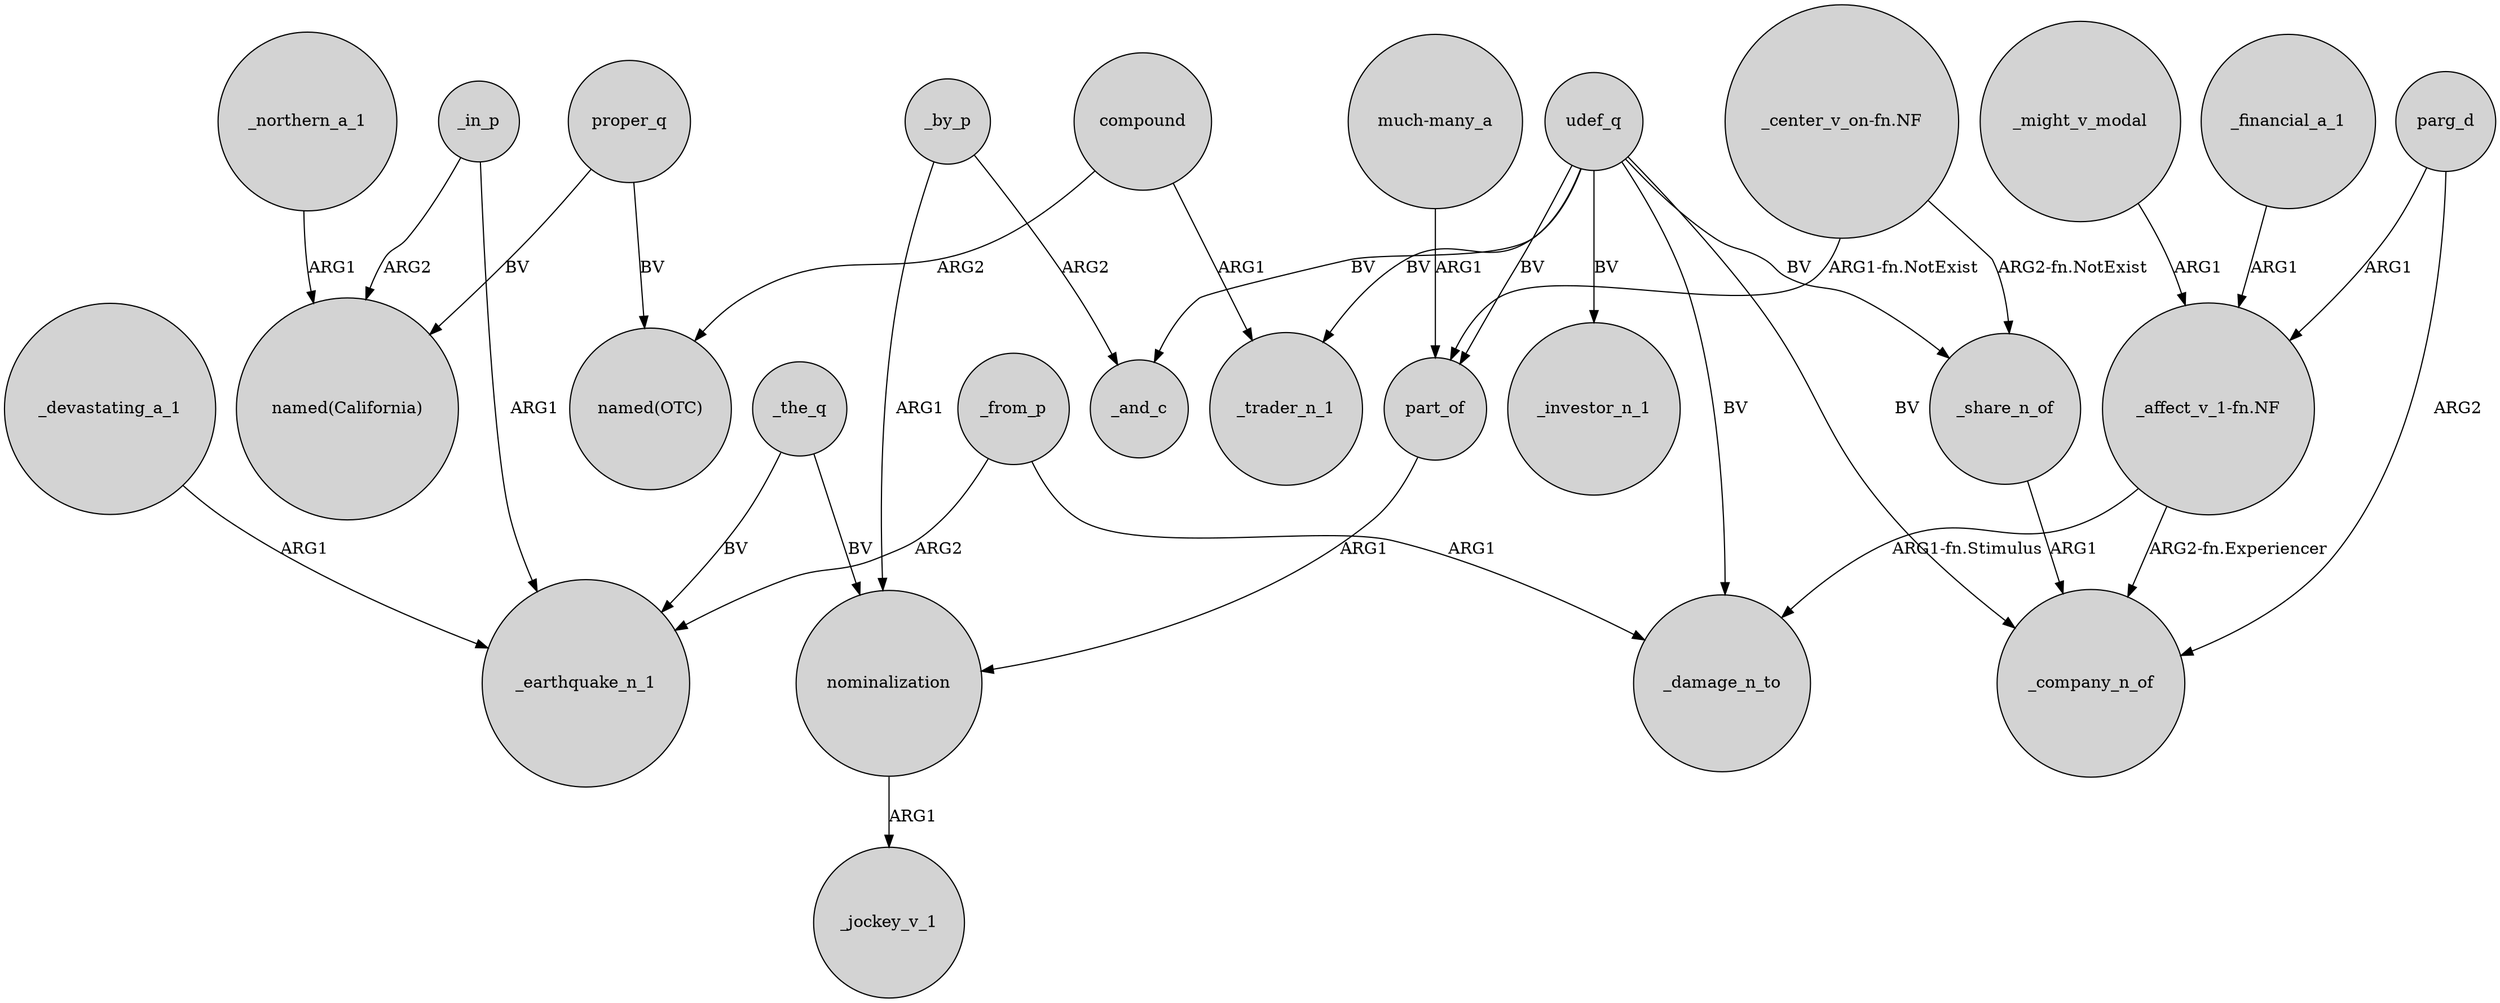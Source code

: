 digraph {
	node [shape=circle style=filled]
	_the_q -> _earthquake_n_1 [label=BV]
	_in_p -> "named(California)" [label=ARG2]
	compound -> "named(OTC)" [label=ARG2]
	udef_q -> part_of [label=BV]
	udef_q -> _investor_n_1 [label=BV]
	udef_q -> _trader_n_1 [label=BV]
	"much-many_a" -> part_of [label=ARG1]
	proper_q -> "named(OTC)" [label=BV]
	proper_q -> "named(California)" [label=BV]
	_devastating_a_1 -> _earthquake_n_1 [label=ARG1]
	part_of -> nominalization [label=ARG1]
	"_center_v_on-fn.NF" -> part_of [label="ARG1-fn.NotExist"]
	compound -> _trader_n_1 [label=ARG1]
	nominalization -> _jockey_v_1 [label=ARG1]
	_by_p -> _and_c [label=ARG2]
	_by_p -> nominalization [label=ARG1]
	_northern_a_1 -> "named(California)" [label=ARG1]
	_from_p -> _damage_n_to [label=ARG1]
	"_center_v_on-fn.NF" -> _share_n_of [label="ARG2-fn.NotExist"]
	parg_d -> "_affect_v_1-fn.NF" [label=ARG1]
	_from_p -> _earthquake_n_1 [label=ARG2]
	"_affect_v_1-fn.NF" -> _company_n_of [label="ARG2-fn.Experiencer"]
	parg_d -> _company_n_of [label=ARG2]
	udef_q -> _damage_n_to [label=BV]
	"_affect_v_1-fn.NF" -> _damage_n_to [label="ARG1-fn.Stimulus"]
	_in_p -> _earthquake_n_1 [label=ARG1]
	udef_q -> _share_n_of [label=BV]
	_might_v_modal -> "_affect_v_1-fn.NF" [label=ARG1]
	udef_q -> _company_n_of [label=BV]
	_financial_a_1 -> "_affect_v_1-fn.NF" [label=ARG1]
	udef_q -> _and_c [label=BV]
	_share_n_of -> _company_n_of [label=ARG1]
	_the_q -> nominalization [label=BV]
}
